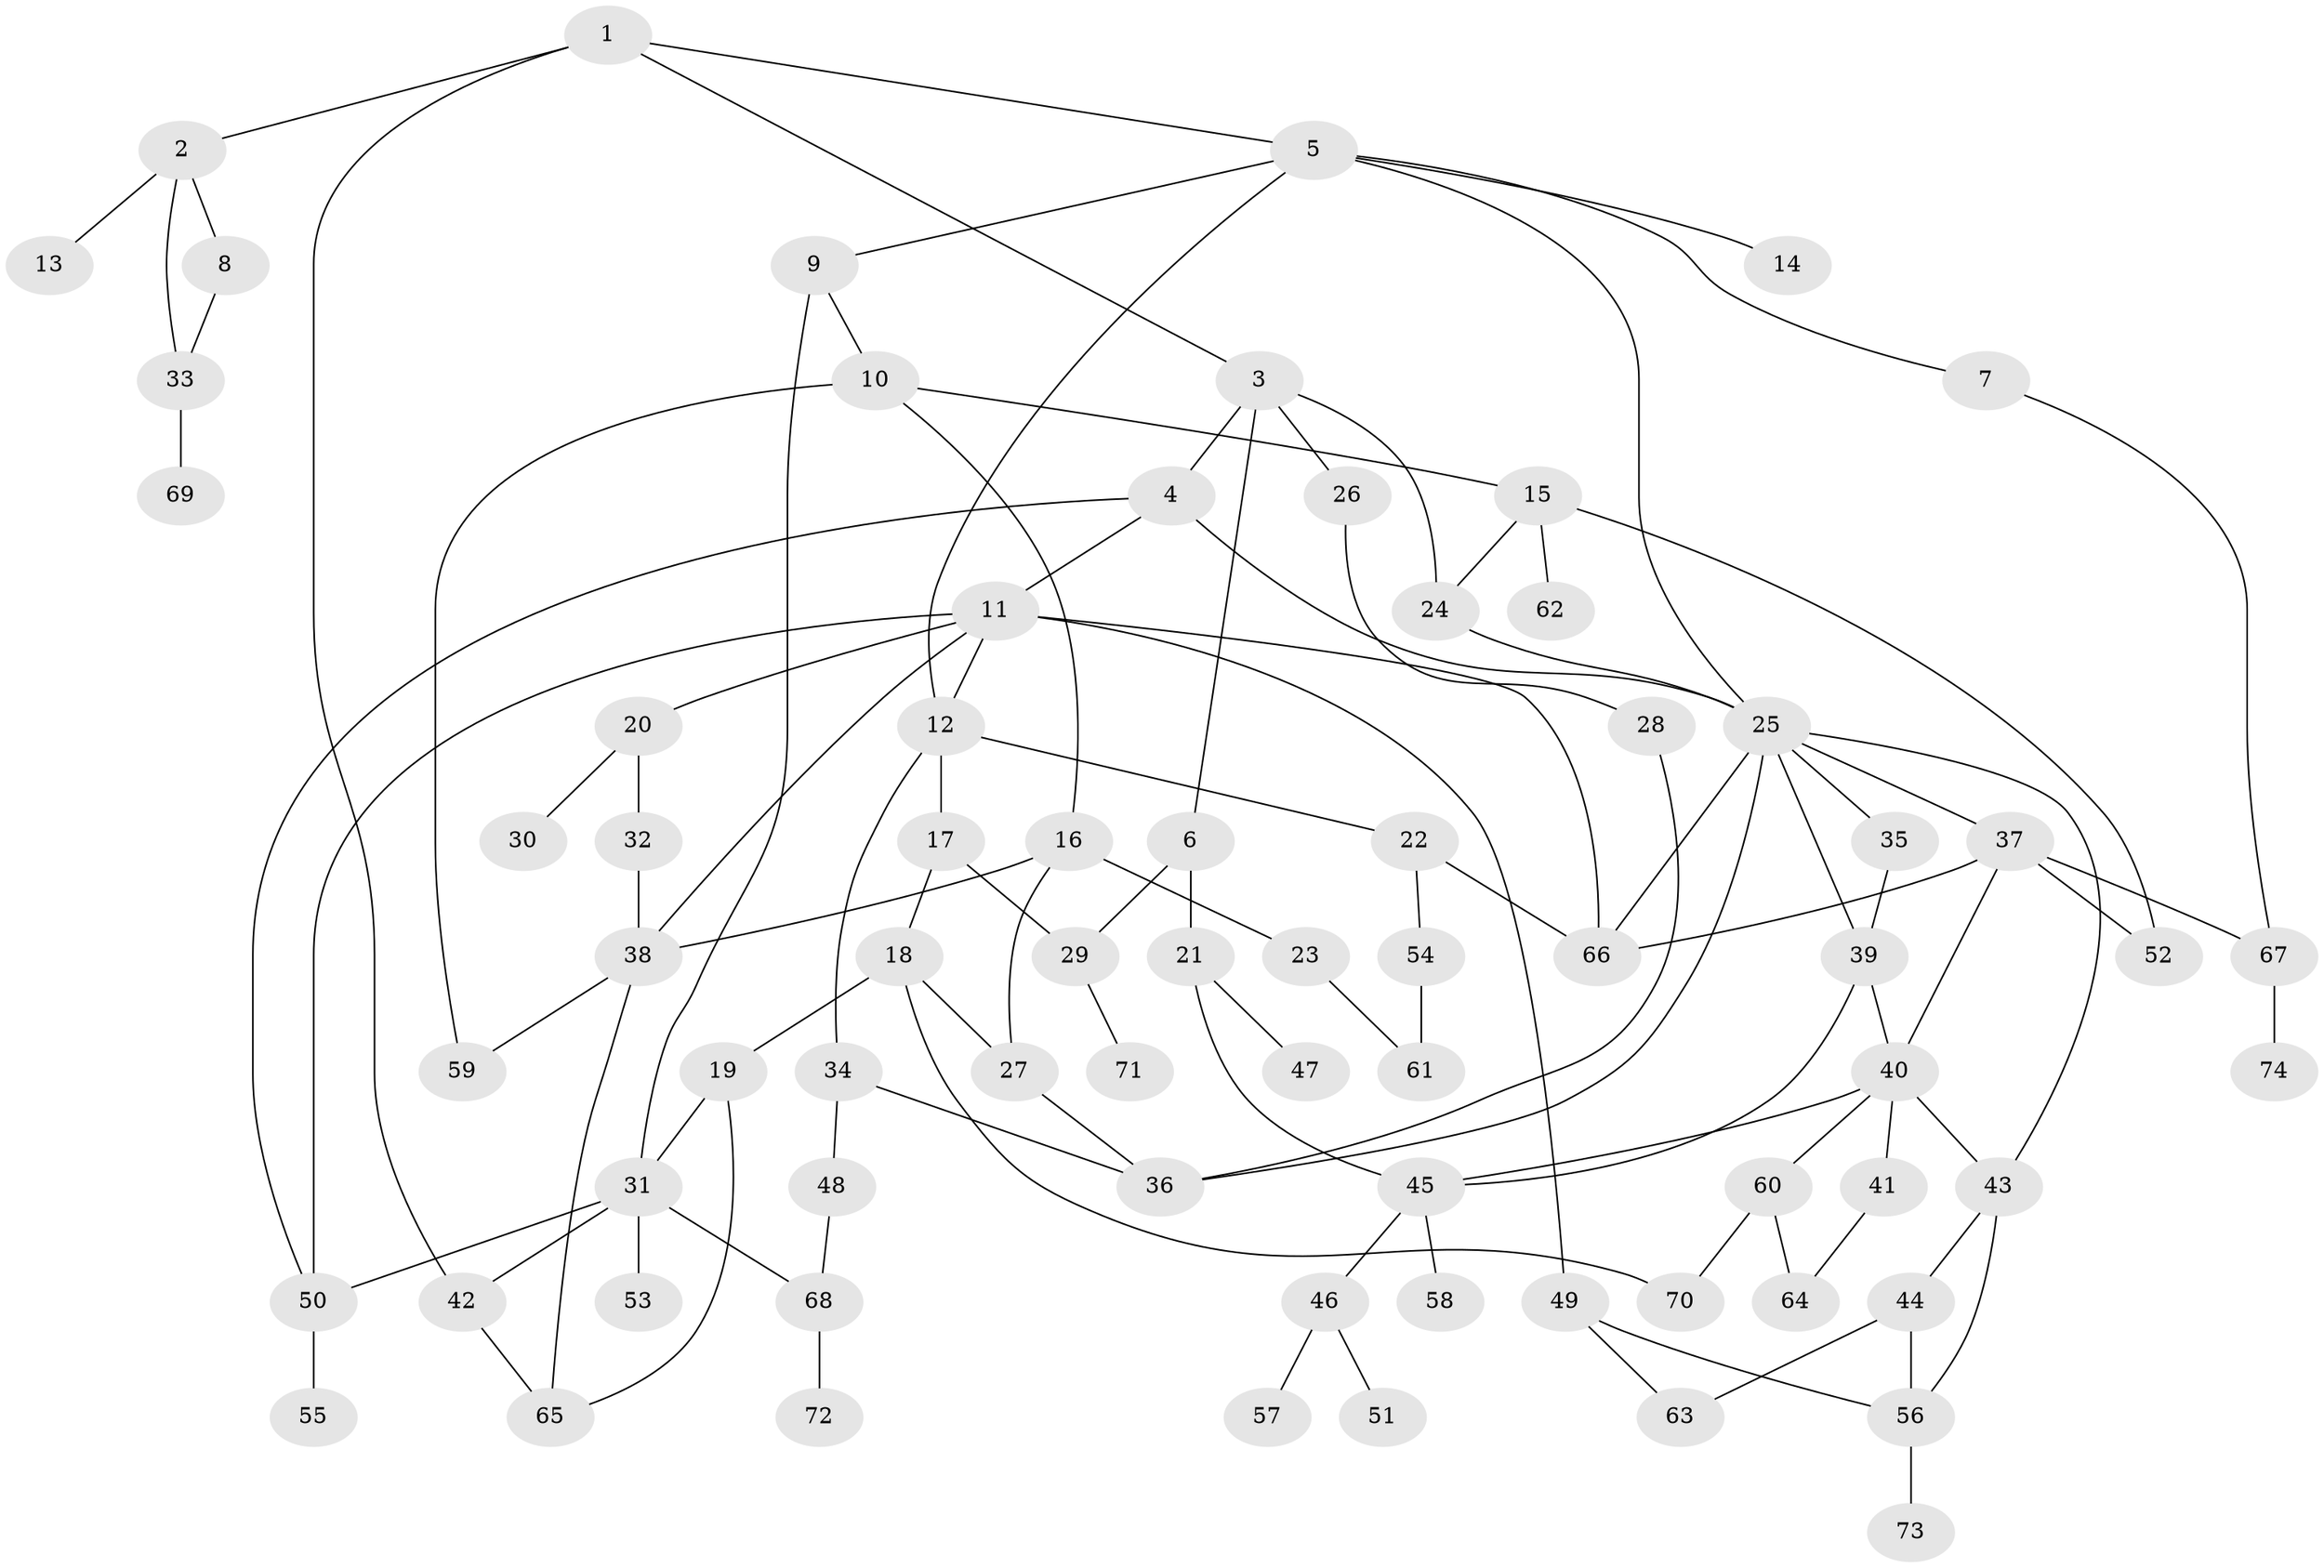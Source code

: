 // Generated by graph-tools (version 1.1) at 2025/13/03/09/25 04:13:23]
// undirected, 74 vertices, 109 edges
graph export_dot {
graph [start="1"]
  node [color=gray90,style=filled];
  1;
  2;
  3;
  4;
  5;
  6;
  7;
  8;
  9;
  10;
  11;
  12;
  13;
  14;
  15;
  16;
  17;
  18;
  19;
  20;
  21;
  22;
  23;
  24;
  25;
  26;
  27;
  28;
  29;
  30;
  31;
  32;
  33;
  34;
  35;
  36;
  37;
  38;
  39;
  40;
  41;
  42;
  43;
  44;
  45;
  46;
  47;
  48;
  49;
  50;
  51;
  52;
  53;
  54;
  55;
  56;
  57;
  58;
  59;
  60;
  61;
  62;
  63;
  64;
  65;
  66;
  67;
  68;
  69;
  70;
  71;
  72;
  73;
  74;
  1 -- 2;
  1 -- 3;
  1 -- 5;
  1 -- 42;
  2 -- 8;
  2 -- 13;
  2 -- 33;
  3 -- 4;
  3 -- 6;
  3 -- 24;
  3 -- 26;
  4 -- 11;
  4 -- 50;
  4 -- 25;
  5 -- 7;
  5 -- 9;
  5 -- 12;
  5 -- 14;
  5 -- 25;
  6 -- 21;
  6 -- 29;
  7 -- 67;
  8 -- 33;
  9 -- 10;
  9 -- 31;
  10 -- 15;
  10 -- 16;
  10 -- 59;
  11 -- 20;
  11 -- 38;
  11 -- 49;
  11 -- 50;
  11 -- 66;
  11 -- 12;
  12 -- 17;
  12 -- 22;
  12 -- 34;
  15 -- 62;
  15 -- 24;
  15 -- 52;
  16 -- 23;
  16 -- 38;
  16 -- 27;
  17 -- 18;
  17 -- 29;
  18 -- 19;
  18 -- 27;
  18 -- 70;
  19 -- 65;
  19 -- 31;
  20 -- 30;
  20 -- 32;
  21 -- 47;
  21 -- 45;
  22 -- 54;
  22 -- 66;
  23 -- 61;
  24 -- 25;
  25 -- 35;
  25 -- 37;
  25 -- 39;
  25 -- 43;
  25 -- 36;
  25 -- 66;
  26 -- 28;
  27 -- 36;
  28 -- 36;
  29 -- 71;
  31 -- 42;
  31 -- 53;
  31 -- 68;
  31 -- 50;
  32 -- 38;
  33 -- 69;
  34 -- 36;
  34 -- 48;
  35 -- 39;
  37 -- 52;
  37 -- 66;
  37 -- 67;
  37 -- 40;
  38 -- 59;
  38 -- 65;
  39 -- 40;
  39 -- 45;
  40 -- 41;
  40 -- 43;
  40 -- 60;
  40 -- 45;
  41 -- 64;
  42 -- 65;
  43 -- 44;
  43 -- 56;
  44 -- 56;
  44 -- 63;
  45 -- 46;
  45 -- 58;
  46 -- 51;
  46 -- 57;
  48 -- 68;
  49 -- 63;
  49 -- 56;
  50 -- 55;
  54 -- 61;
  56 -- 73;
  60 -- 64;
  60 -- 70;
  67 -- 74;
  68 -- 72;
}
